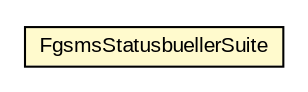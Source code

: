 #!/usr/local/bin/dot
#
# Class diagram 
# Generated by UMLGraph version R5_6-24-gf6e263 (http://www.umlgraph.org/)
#

digraph G {
	edge [fontname="arial",fontsize=10,labelfontname="arial",labelfontsize=10];
	node [fontname="arial",fontsize=10,shape=plaintext];
	nodesep=0.25;
	ranksep=0.5;
	// org.miloss.fgsms.bueller.FgsmsStatusbuellerSuite
	c1477 [label=<<table title="org.miloss.fgsms.bueller.FgsmsStatusbuellerSuite" border="0" cellborder="1" cellspacing="0" cellpadding="2" port="p" bgcolor="lemonChiffon" href="./FgsmsStatusbuellerSuite.html">
		<tr><td><table border="0" cellspacing="0" cellpadding="1">
<tr><td align="center" balign="center"> FgsmsStatusbuellerSuite </td></tr>
		</table></td></tr>
		</table>>, URL="./FgsmsStatusbuellerSuite.html", fontname="arial", fontcolor="black", fontsize=10.0];
}

